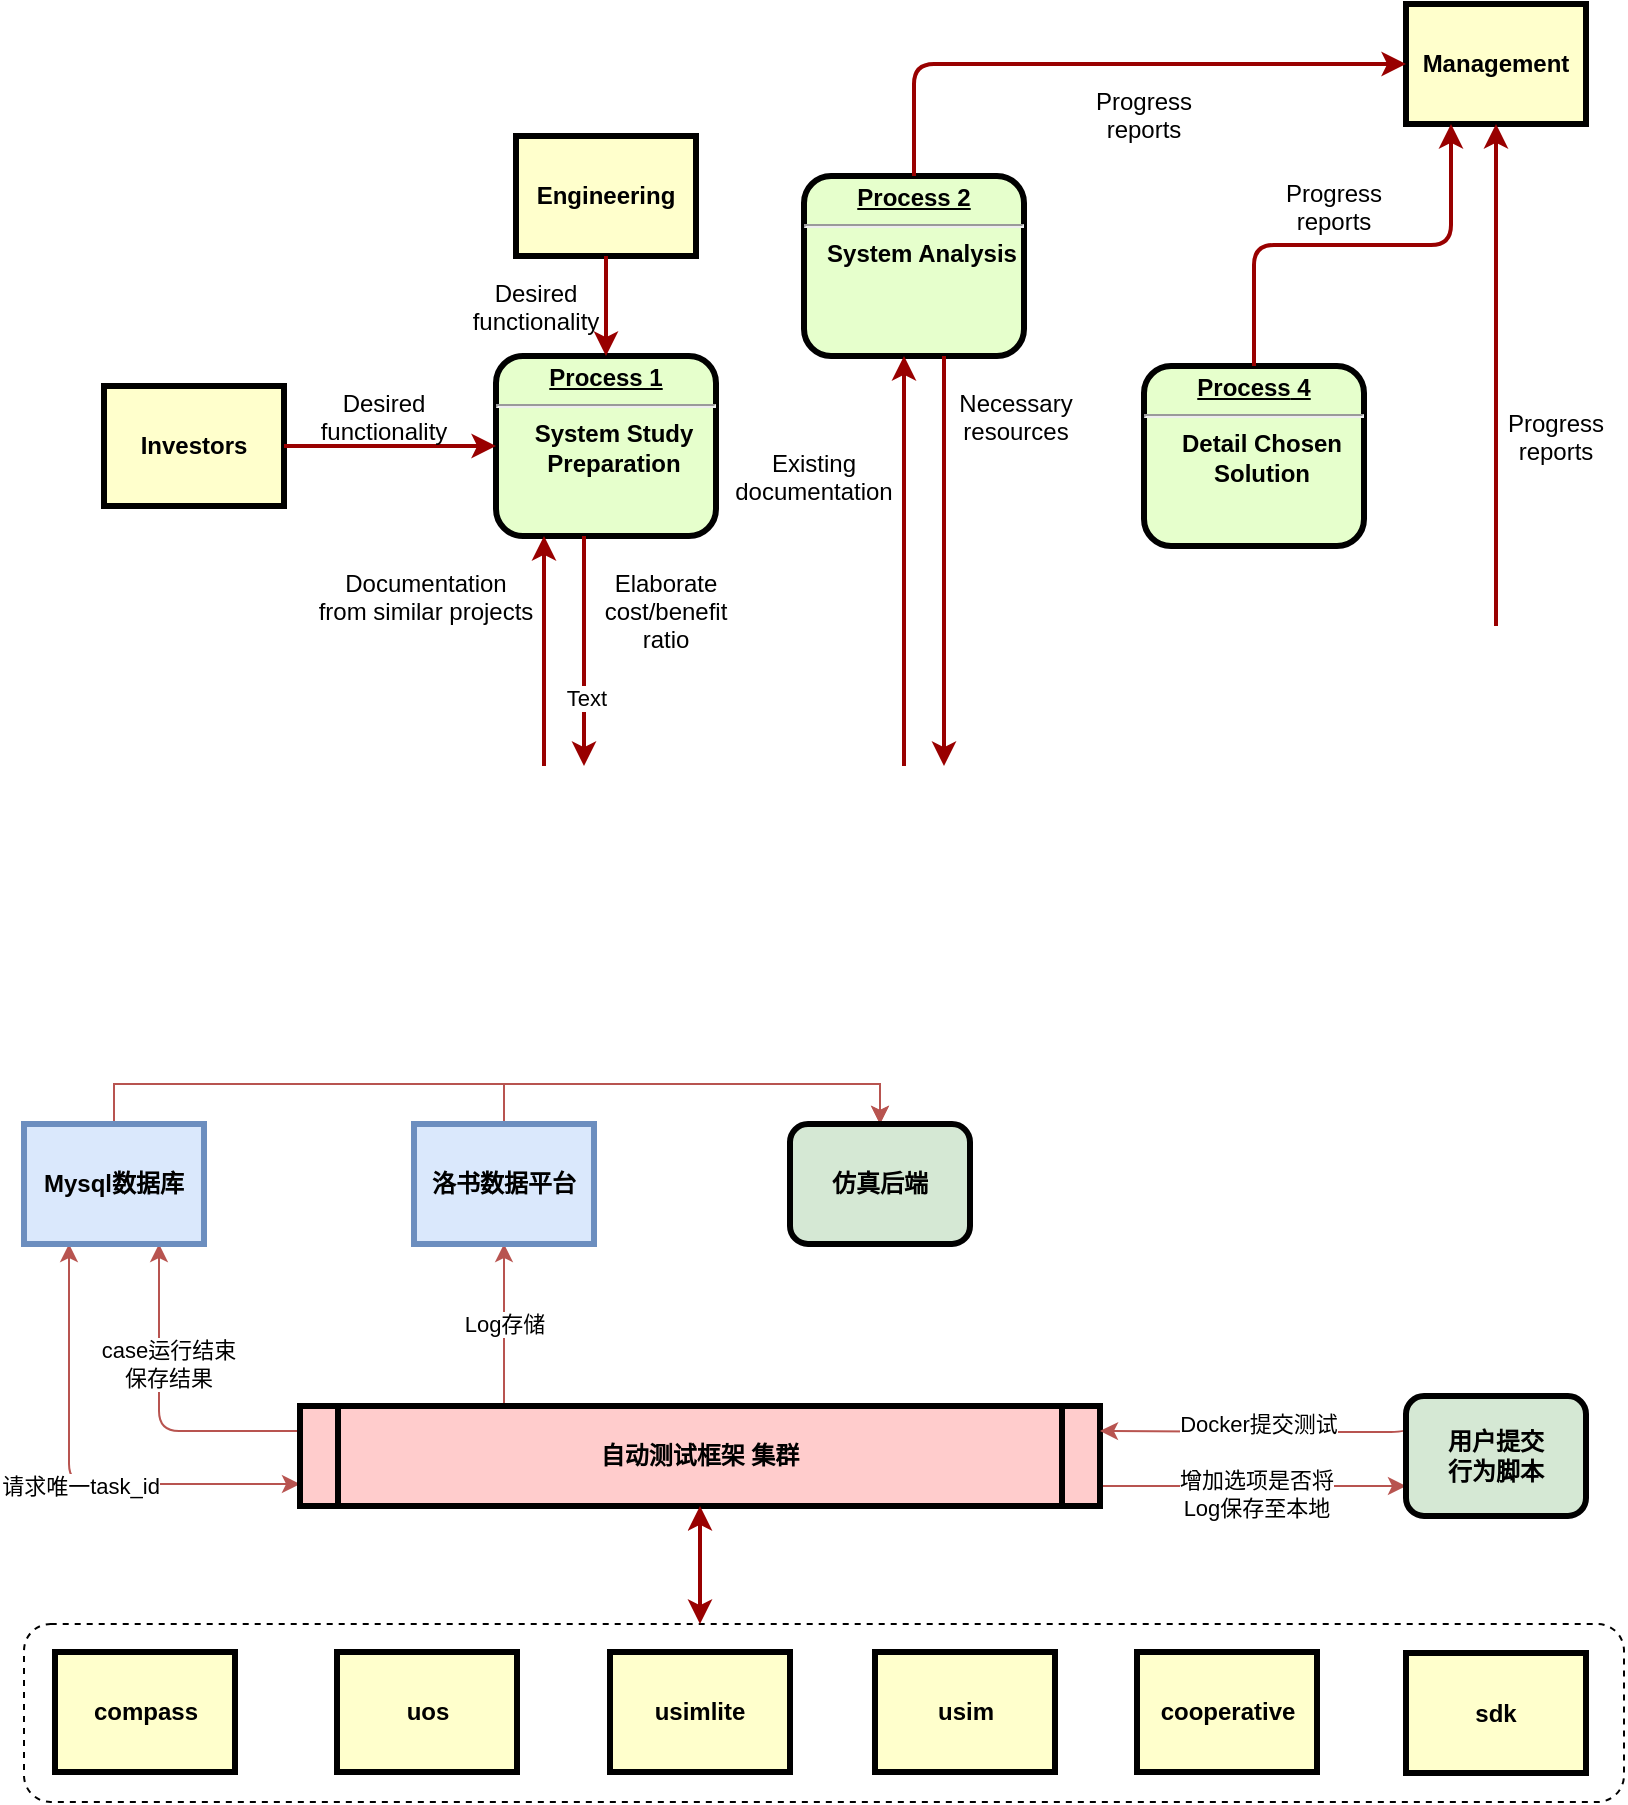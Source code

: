 <mxfile version="15.5.4" type="github">
  <diagram name="Page-1" id="c7558073-3199-34d8-9f00-42111426c3f3">
    <mxGraphModel dx="1350" dy="1933" grid="1" gridSize="10" guides="1" tooltips="1" connect="1" arrows="1" fold="1" page="1" pageScale="1" pageWidth="826" pageHeight="1169" background="none" math="0" shadow="0">
      <root>
        <mxCell id="0" />
        <mxCell id="1" parent="0" />
        <mxCell id="FX_yhc1pr7L3NUCvsDV_-106" value="" style="rounded=1;whiteSpace=wrap;html=1;verticalAlign=middle;dashed=1;" vertex="1" parent="1">
          <mxGeometry x="13" y="550" width="800" height="89" as="geometry" />
        </mxCell>
        <mxCell id="2" value="&lt;p style=&quot;margin: 0px; margin-top: 4px; text-align: center; text-decoration: underline;&quot;&gt;&lt;strong&gt;Process 1&lt;br /&gt;&lt;/strong&gt;&lt;/p&gt;&lt;hr /&gt;&lt;p style=&quot;margin: 0px; margin-left: 8px;&quot;&gt;System Study&lt;/p&gt;&lt;p style=&quot;margin: 0px; margin-left: 8px;&quot;&gt;Preparation&lt;/p&gt;" style="verticalAlign=middle;align=center;overflow=fill;fontSize=12;fontFamily=Helvetica;html=1;rounded=1;fontStyle=1;strokeWidth=3;fillColor=#E6FFCC" parent="1" vertex="1">
          <mxGeometry x="249" y="-84" width="110" height="90" as="geometry" />
        </mxCell>
        <mxCell id="3" value="Engineering" style="whiteSpace=wrap;align=center;verticalAlign=middle;fontStyle=1;strokeWidth=3;fillColor=#FFFFCC" parent="1" vertex="1">
          <mxGeometry x="259" y="-194" width="90" height="60" as="geometry" />
        </mxCell>
        <mxCell id="4" value="Investors" style="whiteSpace=wrap;align=center;verticalAlign=middle;fontStyle=1;strokeWidth=3;fillColor=#FFFFCC" parent="1" vertex="1">
          <mxGeometry x="53" y="-69" width="90" height="60" as="geometry" />
        </mxCell>
        <mxCell id="FX_yhc1pr7L3NUCvsDV_-125" style="edgeStyle=orthogonalEdgeStyle;rounded=1;orthogonalLoop=1;jettySize=auto;html=1;entryX=0.25;entryY=1;entryDx=0;entryDy=0;startArrow=classic;startFill=1;fillColor=#f8cecc;strokeColor=#b85450;" edge="1" parent="1" source="5" target="FX_yhc1pr7L3NUCvsDV_-124">
          <mxGeometry relative="1" as="geometry">
            <Array as="points">
              <mxPoint x="36" y="480" />
            </Array>
          </mxGeometry>
        </mxCell>
        <mxCell id="FX_yhc1pr7L3NUCvsDV_-126" value="请求唯一task_id" style="edgeLabel;html=1;align=center;verticalAlign=middle;resizable=0;points=[];" vertex="1" connectable="0" parent="FX_yhc1pr7L3NUCvsDV_-125">
          <mxGeometry x="0.237" y="-2" relative="1" as="geometry">
            <mxPoint x="3" y="31" as="offset" />
          </mxGeometry>
        </mxCell>
        <mxCell id="FX_yhc1pr7L3NUCvsDV_-128" style="edgeStyle=orthogonalEdgeStyle;rounded=1;orthogonalLoop=1;jettySize=auto;html=1;exitX=0;exitY=0.25;exitDx=0;exitDy=0;entryX=0.75;entryY=1;entryDx=0;entryDy=0;startArrow=none;startFill=0;fillColor=#f8cecc;strokeColor=#b85450;" edge="1" parent="1" source="5" target="FX_yhc1pr7L3NUCvsDV_-124">
          <mxGeometry relative="1" as="geometry" />
        </mxCell>
        <mxCell id="FX_yhc1pr7L3NUCvsDV_-129" value="&lt;div&gt;case运行结束&lt;/div&gt;&lt;div&gt;保存结果&lt;br&gt;&lt;/div&gt;" style="edgeLabel;html=1;align=center;verticalAlign=middle;resizable=0;points=[];" vertex="1" connectable="0" parent="FX_yhc1pr7L3NUCvsDV_-128">
          <mxGeometry x="0.305" y="-3" relative="1" as="geometry">
            <mxPoint x="1" y="3" as="offset" />
          </mxGeometry>
        </mxCell>
        <mxCell id="FX_yhc1pr7L3NUCvsDV_-135" style="edgeStyle=orthogonalEdgeStyle;rounded=0;orthogonalLoop=1;jettySize=auto;html=1;exitX=0.25;exitY=0;exitDx=0;exitDy=0;entryX=0.5;entryY=1;entryDx=0;entryDy=0;startArrow=none;startFill=0;fillColor=#f8cecc;strokeColor=#b85450;" edge="1" parent="1" source="5" target="FX_yhc1pr7L3NUCvsDV_-131">
          <mxGeometry relative="1" as="geometry">
            <Array as="points">
              <mxPoint x="253" y="441" />
            </Array>
          </mxGeometry>
        </mxCell>
        <mxCell id="FX_yhc1pr7L3NUCvsDV_-136" value="Log存储" style="edgeLabel;html=1;align=center;verticalAlign=middle;resizable=0;points=[];" vertex="1" connectable="0" parent="FX_yhc1pr7L3NUCvsDV_-135">
          <mxGeometry x="-0.253" y="-1" relative="1" as="geometry">
            <mxPoint x="-1" y="-12" as="offset" />
          </mxGeometry>
        </mxCell>
        <mxCell id="FX_yhc1pr7L3NUCvsDV_-139" style="edgeStyle=orthogonalEdgeStyle;rounded=0;orthogonalLoop=1;jettySize=auto;html=1;exitX=1;exitY=0.75;exitDx=0;exitDy=0;entryX=0;entryY=0.75;entryDx=0;entryDy=0;startArrow=none;startFill=0;fillColor=#f8cecc;strokeColor=#b85450;" edge="1" parent="1" source="5" target="FX_yhc1pr7L3NUCvsDV_-116">
          <mxGeometry relative="1" as="geometry">
            <Array as="points">
              <mxPoint x="551" y="481" />
            </Array>
          </mxGeometry>
        </mxCell>
        <mxCell id="FX_yhc1pr7L3NUCvsDV_-141" value="&lt;div&gt;增加选项是否将&lt;/div&gt;&lt;div&gt;Log保存至本地&lt;br&gt;&lt;/div&gt;" style="edgeLabel;html=1;align=center;verticalAlign=middle;resizable=0;points=[];" vertex="1" connectable="0" parent="FX_yhc1pr7L3NUCvsDV_-139">
          <mxGeometry x="-0.119" y="-4" relative="1" as="geometry">
            <mxPoint x="12" as="offset" />
          </mxGeometry>
        </mxCell>
        <mxCell id="5" value="自动测试框架 集群" style="shape=process;whiteSpace=wrap;align=center;verticalAlign=middle;size=0.048;fontStyle=1;strokeWidth=3;fillColor=#FFCCCC" parent="1" vertex="1">
          <mxGeometry x="151.0" y="441" width="400" height="50" as="geometry" />
        </mxCell>
        <mxCell id="6" value="&lt;p style=&quot;margin: 0px; margin-top: 4px; text-align: center; text-decoration: underline;&quot;&gt;&lt;strong&gt;Process 2&lt;br /&gt;&lt;/strong&gt;&lt;/p&gt;&lt;hr /&gt;&lt;p style=&quot;margin: 0px; margin-left: 8px;&quot;&gt;System Analysis&lt;/p&gt;" style="verticalAlign=middle;align=center;overflow=fill;fontSize=12;fontFamily=Helvetica;html=1;rounded=1;fontStyle=1;strokeWidth=3;fillColor=#E6FFCC" parent="1" vertex="1">
          <mxGeometry x="403" y="-174" width="110" height="90" as="geometry" />
        </mxCell>
        <mxCell id="8" value="&lt;p style=&quot;margin: 0px; margin-top: 4px; text-align: center; text-decoration: underline;&quot;&gt;&lt;strong&gt;&lt;strong&gt;Process&lt;/strong&gt; 4&lt;br /&gt;&lt;/strong&gt;&lt;/p&gt;&lt;hr /&gt;&lt;p style=&quot;margin: 0px; margin-left: 8px;&quot;&gt;Detail Chosen&lt;/p&gt;&lt;p style=&quot;margin: 0px; margin-left: 8px;&quot;&gt;Solution&lt;/p&gt;" style="verticalAlign=middle;align=center;overflow=fill;fontSize=12;fontFamily=Helvetica;html=1;rounded=1;fontStyle=1;strokeWidth=3;fillColor=#E6FFCC" parent="1" vertex="1">
          <mxGeometry x="573" y="-79" width="110" height="90" as="geometry" />
        </mxCell>
        <mxCell id="12" value="Management" style="whiteSpace=wrap;align=center;verticalAlign=middle;fontStyle=1;strokeWidth=3;fillColor=#FFFFCC" parent="1" vertex="1">
          <mxGeometry x="704" y="-260" width="90" height="60" as="geometry" />
        </mxCell>
        <mxCell id="14" value="uos" style="whiteSpace=wrap;align=center;verticalAlign=middle;fontStyle=1;strokeWidth=3;fillColor=#FFFFCC" parent="1" vertex="1">
          <mxGeometry x="169.5" y="564.0" width="90" height="60" as="geometry" />
        </mxCell>
        <mxCell id="36" value="" style="edgeStyle=none;noEdgeStyle=1;strokeColor=#990000;strokeWidth=2" parent="1" source="3" target="2" edge="1">
          <mxGeometry width="100" height="100" relative="1" as="geometry">
            <mxPoint x="33" y="-70" as="sourcePoint" />
            <mxPoint x="133" y="-170" as="targetPoint" />
          </mxGeometry>
        </mxCell>
        <mxCell id="37" value="" style="edgeStyle=none;noEdgeStyle=1;strokeColor=#990000;strokeWidth=2" parent="1" source="4" target="2" edge="1">
          <mxGeometry width="100" height="100" relative="1" as="geometry">
            <mxPoint x="293" y="-130" as="sourcePoint" />
            <mxPoint x="393" y="-230" as="targetPoint" />
          </mxGeometry>
        </mxCell>
        <mxCell id="52" value="Desired &#xa;functionality" style="text;spacingTop=-5;align=center" parent="1" vertex="1">
          <mxGeometry x="178" y="-69" width="30" height="20" as="geometry" />
        </mxCell>
        <mxCell id="53" value="Desired &#xa;functionality" style="text;spacingTop=-5;align=center" parent="1" vertex="1">
          <mxGeometry x="254" y="-124" width="30" height="20" as="geometry" />
        </mxCell>
        <mxCell id="54" value="Documentation&#xa;from similar projects" style="text;spacingTop=-5;align=center" parent="1" vertex="1">
          <mxGeometry x="199" y="21" width="30" height="20" as="geometry" />
        </mxCell>
        <mxCell id="55" value="" style="edgeStyle=elbowEdgeStyle;elbow=horizontal;strokeColor=#990000;strokeWidth=2" parent="1" target="2" edge="1">
          <mxGeometry width="100" height="100" relative="1" as="geometry">
            <mxPoint x="273" y="121" as="sourcePoint" />
            <mxPoint x="163" y="110" as="targetPoint" />
            <Array as="points">
              <mxPoint x="273" y="50" />
            </Array>
          </mxGeometry>
        </mxCell>
        <mxCell id="56" value="" style="edgeStyle=elbowEdgeStyle;elbow=horizontal;strokeColor=#990000;strokeWidth=2" parent="1" source="2" edge="1">
          <mxGeometry width="100" height="100" relative="1" as="geometry">
            <mxPoint x="63" y="180" as="sourcePoint" />
            <mxPoint x="293" y="121" as="targetPoint" />
            <Array as="points">
              <mxPoint x="293" y="40" />
            </Array>
          </mxGeometry>
        </mxCell>
        <mxCell id="FX_yhc1pr7L3NUCvsDV_-113" value="Text" style="edgeLabel;html=1;align=center;verticalAlign=middle;resizable=0;points=[];" vertex="1" connectable="0" parent="56">
          <mxGeometry x="0.409" y="1" relative="1" as="geometry">
            <mxPoint as="offset" />
          </mxGeometry>
        </mxCell>
        <mxCell id="57" value="Elaborate&#xa;cost/benefit&#xa;ratio" style="text;spacingTop=-5;align=center" parent="1" vertex="1">
          <mxGeometry x="319" y="21" width="30" height="20" as="geometry" />
        </mxCell>
        <mxCell id="58" value="" style="edgeStyle=elbowEdgeStyle;elbow=horizontal;strokeColor=#990000;strokeWidth=2" parent="1" target="6" edge="1">
          <mxGeometry width="100" height="100" relative="1" as="geometry">
            <mxPoint x="453" y="121" as="sourcePoint" />
            <mxPoint x="493" y="-50" as="targetPoint" />
            <Array as="points">
              <mxPoint x="453" y="-10" />
            </Array>
          </mxGeometry>
        </mxCell>
        <mxCell id="59" value="" style="edgeStyle=elbowEdgeStyle;elbow=horizontal;strokeColor=#990000;strokeWidth=2" parent="1" source="6" edge="1">
          <mxGeometry width="100" height="100" relative="1" as="geometry">
            <mxPoint x="363" y="50" as="sourcePoint" />
            <mxPoint x="473" y="121" as="targetPoint" />
            <Array as="points">
              <mxPoint x="473" />
            </Array>
          </mxGeometry>
        </mxCell>
        <mxCell id="60" value="Existing&#xa;documentation" style="text;spacingTop=-5;align=center" parent="1" vertex="1">
          <mxGeometry x="393.0" y="-39.0" width="30" height="20" as="geometry" />
        </mxCell>
        <mxCell id="61" value="Necessary&#xa;resources" style="text;spacingTop=-5;align=center" parent="1" vertex="1">
          <mxGeometry x="494.0" y="-69.0" width="30" height="20" as="geometry" />
        </mxCell>
        <mxCell id="62" value="Progress&#xa;reports" style="text;spacingTop=-5;align=center" parent="1" vertex="1">
          <mxGeometry x="558.0" y="-220.0" width="30" height="20" as="geometry" />
        </mxCell>
        <mxCell id="63" value="Progress&#xa;reports" style="text;spacingTop=-5;align=center" parent="1" vertex="1">
          <mxGeometry x="653" y="-174.0" width="30" height="20" as="geometry" />
        </mxCell>
        <mxCell id="64" value="Progress&#xa;reports" style="text;spacingTop=-5;align=center" parent="1" vertex="1">
          <mxGeometry x="764.0" y="-59.0" width="30" height="20" as="geometry" />
        </mxCell>
        <mxCell id="65" value="" style="edgeStyle=elbowEdgeStyle;elbow=horizontal;strokeColor=#990000;strokeWidth=2" parent="1" source="6" target="12" edge="1">
          <mxGeometry width="100" height="100" relative="1" as="geometry">
            <mxPoint x="273" y="-140.0" as="sourcePoint" />
            <mxPoint x="373" y="-240.0" as="targetPoint" />
            <Array as="points">
              <mxPoint x="458" y="-180" />
            </Array>
          </mxGeometry>
        </mxCell>
        <mxCell id="66" value="" style="edgeStyle=elbowEdgeStyle;elbow=vertical;entryX=0.25;entryY=1;strokeColor=#990000;strokeWidth=2" parent="1" source="8" target="12" edge="1">
          <mxGeometry width="100" height="100" relative="1" as="geometry">
            <mxPoint x="543" y="-70" as="sourcePoint" />
            <mxPoint x="643" y="-170" as="targetPoint" />
          </mxGeometry>
        </mxCell>
        <mxCell id="67" value="" style="edgeStyle=elbowEdgeStyle;elbow=horizontal;strokeColor=#990000;strokeWidth=2" parent="1" target="12" edge="1">
          <mxGeometry width="100" height="100" relative="1" as="geometry">
            <mxPoint x="749" y="51" as="sourcePoint" />
            <mxPoint x="773.0" y="-60" as="targetPoint" />
          </mxGeometry>
        </mxCell>
        <mxCell id="FX_yhc1pr7L3NUCvsDV_-97" value="usimlite" style="whiteSpace=wrap;align=center;verticalAlign=middle;fontStyle=1;strokeWidth=3;fillColor=#FFFFCC" vertex="1" parent="1">
          <mxGeometry x="306" y="564.0" width="90" height="60" as="geometry" />
        </mxCell>
        <mxCell id="FX_yhc1pr7L3NUCvsDV_-98" value="usim" style="whiteSpace=wrap;align=center;verticalAlign=middle;fontStyle=1;strokeWidth=3;fillColor=#FFFFCC" vertex="1" parent="1">
          <mxGeometry x="438.5" y="564.0" width="90" height="60" as="geometry" />
        </mxCell>
        <mxCell id="FX_yhc1pr7L3NUCvsDV_-99" value="cooperative" style="whiteSpace=wrap;align=center;verticalAlign=middle;fontStyle=1;strokeWidth=3;fillColor=#FFFFCC" vertex="1" parent="1">
          <mxGeometry x="569.5" y="564.0" width="90" height="60" as="geometry" />
        </mxCell>
        <mxCell id="FX_yhc1pr7L3NUCvsDV_-100" value="compass" style="whiteSpace=wrap;align=center;verticalAlign=middle;fontStyle=1;strokeWidth=3;fillColor=#FFFFCC" vertex="1" parent="1">
          <mxGeometry x="28.5" y="564.0" width="90" height="60" as="geometry" />
        </mxCell>
        <mxCell id="FX_yhc1pr7L3NUCvsDV_-108" style="edgeStyle=orthogonalEdgeStyle;rounded=0;orthogonalLoop=1;jettySize=auto;html=1;exitX=0.5;exitY=1;exitDx=0;exitDy=0;" edge="1" parent="1">
          <mxGeometry relative="1" as="geometry">
            <mxPoint x="735.5" y="629" as="sourcePoint" />
            <mxPoint x="735.5" y="629" as="targetPoint" />
          </mxGeometry>
        </mxCell>
        <mxCell id="FX_yhc1pr7L3NUCvsDV_-109" value="sdk" style="whiteSpace=wrap;align=center;verticalAlign=middle;fontStyle=1;strokeWidth=3;fillColor=#FFFFCC" vertex="1" parent="1">
          <mxGeometry x="704" y="564.5" width="90" height="60" as="geometry" />
        </mxCell>
        <mxCell id="FX_yhc1pr7L3NUCvsDV_-115" value="" style="edgeStyle=elbowEdgeStyle;elbow=horizontal;strokeColor=#990000;strokeWidth=2;entryX=0.5;entryY=1;entryDx=0;entryDy=0;startArrow=classic;startFill=1;" edge="1" parent="1" target="5">
          <mxGeometry width="100" height="100" relative="1" as="geometry">
            <mxPoint x="351" y="550" as="sourcePoint" />
            <mxPoint x="270" y="336" as="targetPoint" />
            <Array as="points">
              <mxPoint x="351" y="550" />
              <mxPoint x="351" y="520" />
              <mxPoint x="340" y="520" />
              <mxPoint x="300" y="530" />
              <mxPoint x="270" y="380" />
            </Array>
          </mxGeometry>
        </mxCell>
        <mxCell id="FX_yhc1pr7L3NUCvsDV_-120" style="edgeStyle=orthogonalEdgeStyle;rounded=1;orthogonalLoop=1;jettySize=auto;html=1;entryX=1;entryY=0.25;entryDx=0;entryDy=0;startArrow=none;startFill=0;fillColor=#f8cecc;strokeColor=#b85450;exitX=0;exitY=0.25;exitDx=0;exitDy=0;" edge="1" parent="1" source="FX_yhc1pr7L3NUCvsDV_-116" target="5">
          <mxGeometry relative="1" as="geometry">
            <Array as="points">
              <mxPoint x="704" y="454" />
              <mxPoint x="628" y="454" />
            </Array>
          </mxGeometry>
        </mxCell>
        <mxCell id="FX_yhc1pr7L3NUCvsDV_-142" value="Docker提交测试" style="edgeLabel;html=1;align=center;verticalAlign=middle;resizable=0;points=[];" vertex="1" connectable="0" parent="FX_yhc1pr7L3NUCvsDV_-120">
          <mxGeometry x="-0.013" y="-4" relative="1" as="geometry">
            <mxPoint as="offset" />
          </mxGeometry>
        </mxCell>
        <mxCell id="FX_yhc1pr7L3NUCvsDV_-116" value="用户提交&#xa;行为脚本" style="whiteSpace=wrap;align=center;verticalAlign=middle;fontStyle=1;strokeWidth=3;fillColor=#d5e8d4;strokeColor=default;rounded=1;" vertex="1" parent="1">
          <mxGeometry x="704" y="436.0" width="90" height="60" as="geometry" />
        </mxCell>
        <mxCell id="FX_yhc1pr7L3NUCvsDV_-146" style="edgeStyle=orthogonalEdgeStyle;rounded=0;orthogonalLoop=1;jettySize=auto;html=1;exitX=0.5;exitY=0;exitDx=0;exitDy=0;entryX=0.5;entryY=0;entryDx=0;entryDy=0;startArrow=none;startFill=0;fillColor=#f8cecc;strokeColor=#b85450;" edge="1" parent="1" source="FX_yhc1pr7L3NUCvsDV_-124" target="FX_yhc1pr7L3NUCvsDV_-143">
          <mxGeometry relative="1" as="geometry" />
        </mxCell>
        <mxCell id="FX_yhc1pr7L3NUCvsDV_-124" value="Mysql数据库" style="whiteSpace=wrap;align=center;verticalAlign=middle;fontStyle=1;strokeWidth=3;fillColor=#dae8fc;strokeColor=#6c8ebf;" vertex="1" parent="1">
          <mxGeometry x="13" y="300.0" width="90" height="60" as="geometry" />
        </mxCell>
        <mxCell id="FX_yhc1pr7L3NUCvsDV_-147" style="edgeStyle=orthogonalEdgeStyle;rounded=0;orthogonalLoop=1;jettySize=auto;html=1;exitX=0.5;exitY=0;exitDx=0;exitDy=0;entryX=0.5;entryY=0;entryDx=0;entryDy=0;startArrow=none;startFill=0;fillColor=#f8cecc;strokeColor=#b85450;" edge="1" parent="1" source="FX_yhc1pr7L3NUCvsDV_-131" target="FX_yhc1pr7L3NUCvsDV_-143">
          <mxGeometry relative="1" as="geometry" />
        </mxCell>
        <mxCell id="FX_yhc1pr7L3NUCvsDV_-131" value="洛书数据平台" style="whiteSpace=wrap;align=center;verticalAlign=middle;fontStyle=1;strokeWidth=3;fillColor=#dae8fc;strokeColor=#6c8ebf;" vertex="1" parent="1">
          <mxGeometry x="208" y="300.0" width="90" height="60" as="geometry" />
        </mxCell>
        <mxCell id="FX_yhc1pr7L3NUCvsDV_-143" value="仿真后端" style="whiteSpace=wrap;align=center;verticalAlign=middle;fontStyle=1;strokeWidth=3;fillColor=#d5e8d4;strokeColor=default;rounded=1;" vertex="1" parent="1">
          <mxGeometry x="396" y="300" width="90" height="60" as="geometry" />
        </mxCell>
      </root>
    </mxGraphModel>
  </diagram>
</mxfile>
